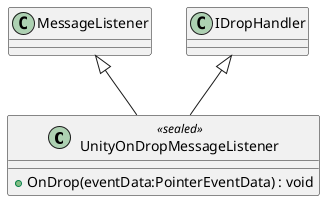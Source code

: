@startuml
class UnityOnDropMessageListener <<sealed>> {
    + OnDrop(eventData:PointerEventData) : void
}
MessageListener <|-- UnityOnDropMessageListener
IDropHandler <|-- UnityOnDropMessageListener
@enduml
